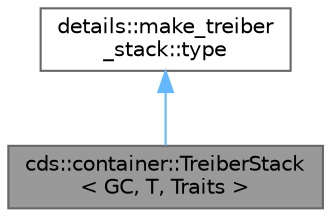 digraph "cds::container::TreiberStack&lt; GC, T, Traits &gt;"
{
 // LATEX_PDF_SIZE
  bgcolor="transparent";
  edge [fontname=Helvetica,fontsize=10,labelfontname=Helvetica,labelfontsize=10];
  node [fontname=Helvetica,fontsize=10,shape=box,height=0.2,width=0.4];
  Node1 [id="Node000001",label="cds::container::TreiberStack\l\< GC, T, Traits \>",height=0.2,width=0.4,color="gray40", fillcolor="grey60", style="filled", fontcolor="black",tooltip="Treiber's stack algorithm"];
  Node2 -> Node1 [id="edge1_Node000001_Node000002",dir="back",color="steelblue1",style="solid",tooltip=" "];
  Node2 [id="Node000002",label="details::make_treiber\l_stack::type",height=0.2,width=0.4,color="gray40", fillcolor="white", style="filled",tooltip=" "];
}
